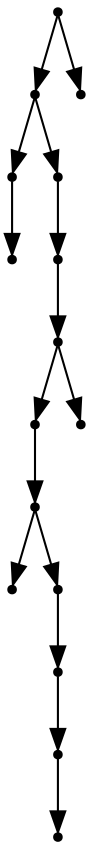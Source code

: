 digraph {
  15 [shape=point];
  13 [shape=point];
  1 [shape=point];
  0 [shape=point];
  12 [shape=point];
  11 [shape=point];
  10 [shape=point];
  8 [shape=point];
  7 [shape=point];
  2 [shape=point];
  6 [shape=point];
  5 [shape=point];
  4 [shape=point];
  3 [shape=point];
  9 [shape=point];
  14 [shape=point];
15 -> 13;
13 -> 1;
1 -> 0;
13 -> 12;
12 -> 11;
11 -> 10;
10 -> 8;
8 -> 7;
7 -> 2;
7 -> 6;
6 -> 5;
5 -> 4;
4 -> 3;
10 -> 9;
15 -> 14;
}
